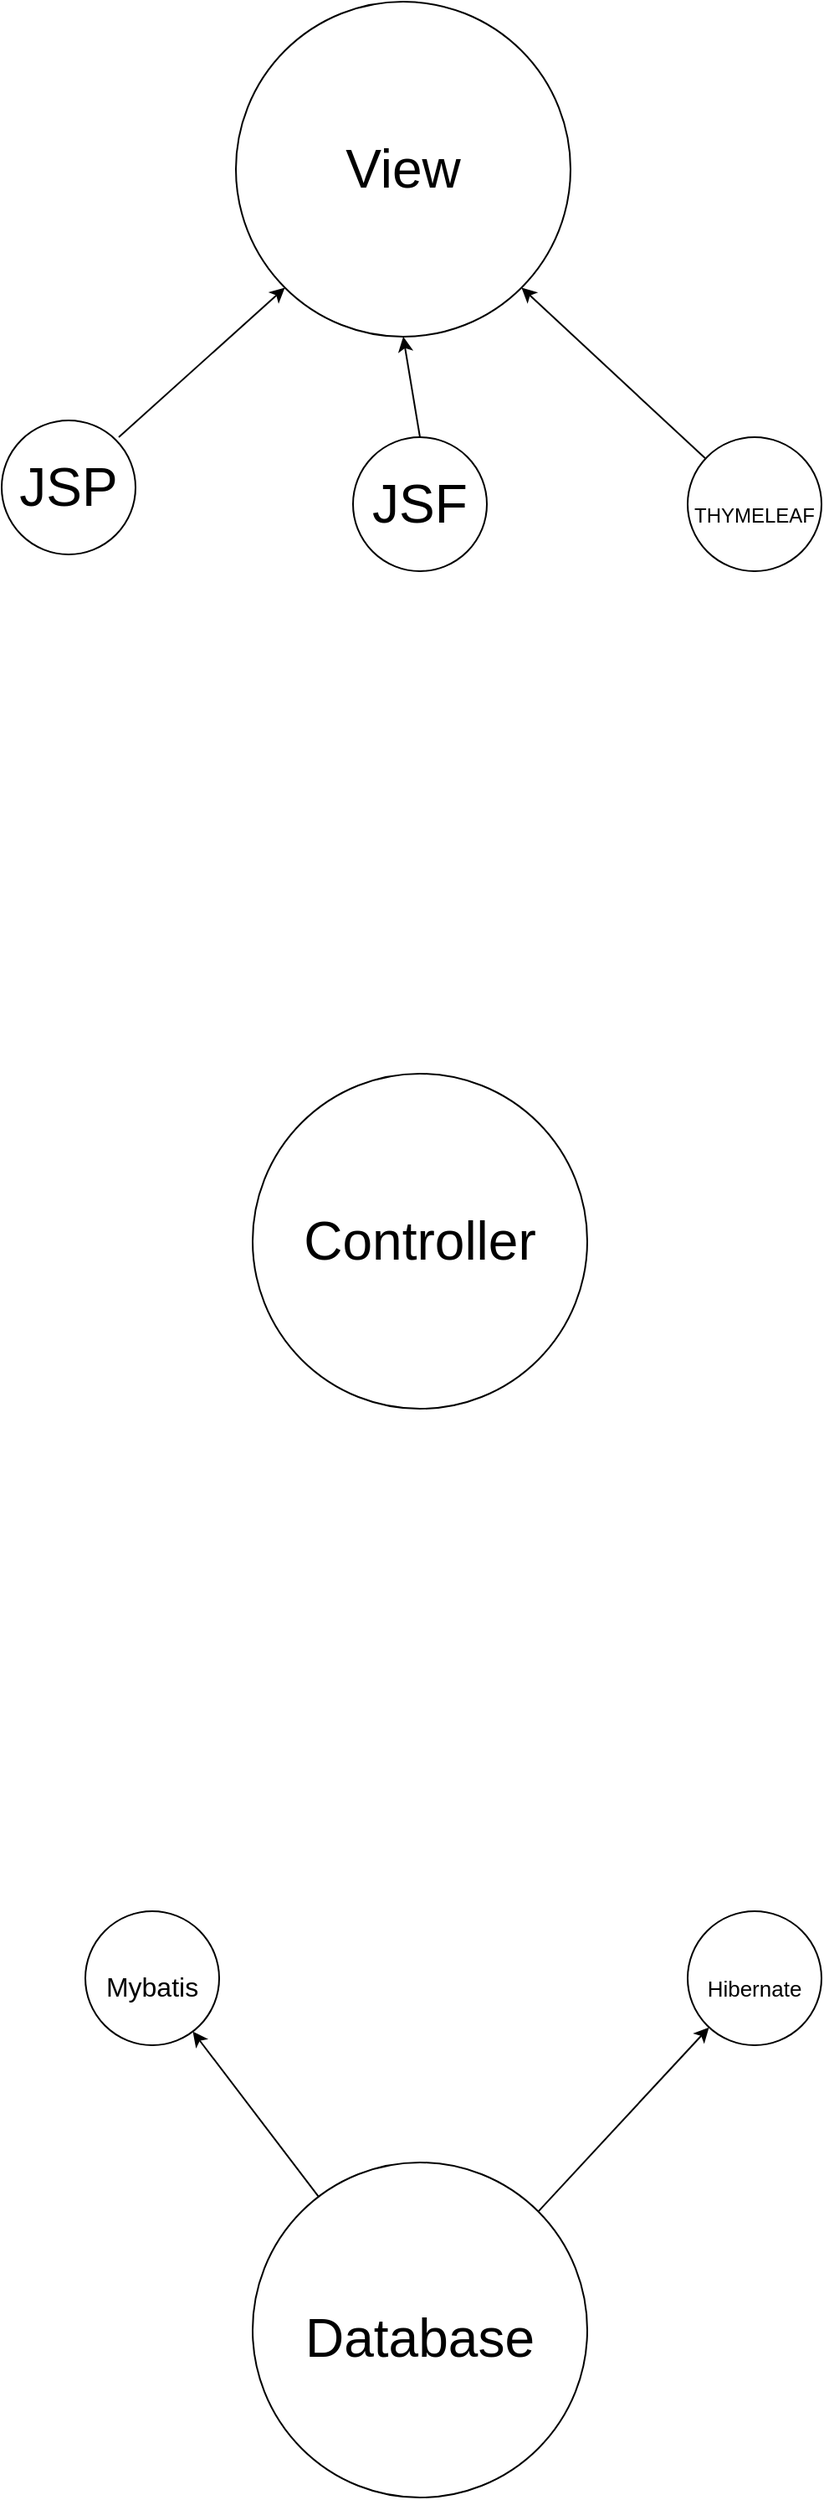 <mxfile version="20.2.7" type="github">
  <diagram id="UCTBPBXyAgcOPsaWjvLG" name="Trang-1">
    <mxGraphModel dx="1021" dy="1689" grid="1" gridSize="10" guides="1" tooltips="1" connect="1" arrows="1" fold="1" page="1" pageScale="1" pageWidth="827" pageHeight="1169" math="0" shadow="0">
      <root>
        <mxCell id="0" />
        <mxCell id="1" parent="0" />
        <mxCell id="1FAgS64xWaHGTDOJmmW1-8" value="" style="group" vertex="1" connectable="0" parent="1">
          <mxGeometry x="730" y="-100" width="200" height="200" as="geometry" />
        </mxCell>
        <mxCell id="1FAgS64xWaHGTDOJmmW1-3" value="" style="ellipse;whiteSpace=wrap;html=1;" vertex="1" parent="1FAgS64xWaHGTDOJmmW1-8">
          <mxGeometry width="200" height="200" as="geometry" />
        </mxCell>
        <mxCell id="1FAgS64xWaHGTDOJmmW1-5" value="&lt;font style=&quot;font-size: 32px;&quot;&gt;View&lt;/font&gt;" style="text;html=1;strokeColor=none;fillColor=none;align=center;verticalAlign=middle;whiteSpace=wrap;rounded=0;strokeWidth=1;" vertex="1" parent="1FAgS64xWaHGTDOJmmW1-8">
          <mxGeometry x="30" y="35" width="140" height="130" as="geometry" />
        </mxCell>
        <mxCell id="1FAgS64xWaHGTDOJmmW1-9" value="" style="group" vertex="1" connectable="0" parent="1">
          <mxGeometry x="740" y="540" width="200" height="200" as="geometry" />
        </mxCell>
        <mxCell id="1FAgS64xWaHGTDOJmmW1-2" value="" style="ellipse;whiteSpace=wrap;html=1;" vertex="1" parent="1FAgS64xWaHGTDOJmmW1-9">
          <mxGeometry width="200" height="200" as="geometry" />
        </mxCell>
        <mxCell id="1FAgS64xWaHGTDOJmmW1-6" value="&lt;font style=&quot;font-size: 32px;&quot;&gt;Controller&lt;br&gt;&lt;/font&gt;" style="text;html=1;strokeColor=none;fillColor=none;align=center;verticalAlign=middle;whiteSpace=wrap;rounded=0;strokeWidth=1;" vertex="1" parent="1FAgS64xWaHGTDOJmmW1-9">
          <mxGeometry x="30" y="35" width="140" height="130" as="geometry" />
        </mxCell>
        <mxCell id="1FAgS64xWaHGTDOJmmW1-10" value="" style="group" vertex="1" connectable="0" parent="1">
          <mxGeometry x="740" y="1190" width="200" height="200" as="geometry" />
        </mxCell>
        <mxCell id="1FAgS64xWaHGTDOJmmW1-1" value="" style="ellipse;whiteSpace=wrap;html=1;" vertex="1" parent="1FAgS64xWaHGTDOJmmW1-10">
          <mxGeometry width="200" height="200" as="geometry" />
        </mxCell>
        <mxCell id="1FAgS64xWaHGTDOJmmW1-4" value="&lt;font style=&quot;font-size: 32px;&quot;&gt;Database&lt;br&gt;&lt;/font&gt;" style="text;html=1;strokeColor=none;fillColor=none;align=center;verticalAlign=middle;whiteSpace=wrap;rounded=0;strokeWidth=1;" vertex="1" parent="1FAgS64xWaHGTDOJmmW1-10">
          <mxGeometry x="30" y="40" width="140" height="130" as="geometry" />
        </mxCell>
        <mxCell id="1FAgS64xWaHGTDOJmmW1-16" value="" style="group" vertex="1" connectable="0" parent="1">
          <mxGeometry x="590" y="150" width="80" height="80" as="geometry" />
        </mxCell>
        <mxCell id="1FAgS64xWaHGTDOJmmW1-14" value="" style="ellipse;whiteSpace=wrap;html=1;aspect=fixed;fontSize=32;strokeWidth=1;" vertex="1" parent="1FAgS64xWaHGTDOJmmW1-16">
          <mxGeometry width="80" height="80" as="geometry" />
        </mxCell>
        <mxCell id="1FAgS64xWaHGTDOJmmW1-15" value="JSP" style="text;html=1;strokeColor=none;fillColor=none;align=center;verticalAlign=middle;whiteSpace=wrap;rounded=0;fontSize=32;" vertex="1" parent="1FAgS64xWaHGTDOJmmW1-16">
          <mxGeometry x="10" y="25" width="60" height="30" as="geometry" />
        </mxCell>
        <mxCell id="1FAgS64xWaHGTDOJmmW1-26" value="" style="endArrow=classic;html=1;rounded=0;fontSize=12;entryX=0;entryY=1;entryDx=0;entryDy=0;" edge="1" parent="1FAgS64xWaHGTDOJmmW1-16" target="1FAgS64xWaHGTDOJmmW1-3">
          <mxGeometry width="50" height="50" relative="1" as="geometry">
            <mxPoint x="70" y="10" as="sourcePoint" />
            <mxPoint x="70" y="10" as="targetPoint" />
          </mxGeometry>
        </mxCell>
        <mxCell id="1FAgS64xWaHGTDOJmmW1-18" value="JSF" style="ellipse;whiteSpace=wrap;html=1;aspect=fixed;fontSize=32;strokeWidth=1;" vertex="1" parent="1">
          <mxGeometry x="800" y="160" width="80" height="80" as="geometry" />
        </mxCell>
        <mxCell id="1FAgS64xWaHGTDOJmmW1-22" value="&lt;font style=&quot;font-size: 12px;&quot;&gt;THYMELEAF&lt;/font&gt;" style="ellipse;whiteSpace=wrap;html=1;aspect=fixed;fontSize=32;strokeWidth=1;" vertex="1" parent="1">
          <mxGeometry x="1000" y="160" width="80" height="80" as="geometry" />
        </mxCell>
        <mxCell id="1FAgS64xWaHGTDOJmmW1-27" value="" style="endArrow=classic;html=1;rounded=0;fontSize=12;entryX=0.5;entryY=1;entryDx=0;entryDy=0;exitX=0.5;exitY=0;exitDx=0;exitDy=0;" edge="1" parent="1" source="1FAgS64xWaHGTDOJmmW1-18" target="1FAgS64xWaHGTDOJmmW1-3">
          <mxGeometry width="50" height="50" relative="1" as="geometry">
            <mxPoint x="680" y="180" as="sourcePoint" />
            <mxPoint x="779.289" y="20.711" as="targetPoint" />
          </mxGeometry>
        </mxCell>
        <mxCell id="1FAgS64xWaHGTDOJmmW1-28" value="" style="endArrow=classic;html=1;rounded=0;fontSize=12;entryX=1;entryY=1;entryDx=0;entryDy=0;" edge="1" parent="1" source="1FAgS64xWaHGTDOJmmW1-22" target="1FAgS64xWaHGTDOJmmW1-3">
          <mxGeometry width="50" height="50" relative="1" as="geometry">
            <mxPoint x="690" y="190" as="sourcePoint" />
            <mxPoint x="789.289" y="30.711" as="targetPoint" />
          </mxGeometry>
        </mxCell>
        <mxCell id="1FAgS64xWaHGTDOJmmW1-36" value="" style="group" vertex="1" connectable="0" parent="1">
          <mxGeometry x="1000" y="1040" width="80" height="80" as="geometry" />
        </mxCell>
        <mxCell id="1FAgS64xWaHGTDOJmmW1-37" value="" style="ellipse;whiteSpace=wrap;html=1;aspect=fixed;fontSize=32;strokeWidth=1;" vertex="1" parent="1FAgS64xWaHGTDOJmmW1-36">
          <mxGeometry width="80" height="80" as="geometry" />
        </mxCell>
        <mxCell id="1FAgS64xWaHGTDOJmmW1-38" value="&lt;font style=&quot;font-size: 13px;&quot;&gt;Hibernate&lt;/font&gt;" style="text;html=1;strokeColor=none;fillColor=none;align=center;verticalAlign=middle;whiteSpace=wrap;rounded=0;fontSize=32;" vertex="1" parent="1FAgS64xWaHGTDOJmmW1-36">
          <mxGeometry x="10" y="25" width="60" height="30" as="geometry" />
        </mxCell>
        <mxCell id="1FAgS64xWaHGTDOJmmW1-39" value="" style="endArrow=classic;html=1;rounded=0;fontSize=12;entryX=0;entryY=1;entryDx=0;entryDy=0;" edge="1" parent="1FAgS64xWaHGTDOJmmW1-36">
          <mxGeometry width="50" height="50" relative="1" as="geometry">
            <mxPoint x="70" y="10" as="sourcePoint" />
            <mxPoint x="70" y="10" as="targetPoint" />
          </mxGeometry>
        </mxCell>
        <mxCell id="1FAgS64xWaHGTDOJmmW1-40" value="" style="group" vertex="1" connectable="0" parent="1">
          <mxGeometry x="640" y="1040" width="80" height="80" as="geometry" />
        </mxCell>
        <mxCell id="1FAgS64xWaHGTDOJmmW1-41" value="" style="ellipse;whiteSpace=wrap;html=1;aspect=fixed;fontSize=32;strokeWidth=1;" vertex="1" parent="1FAgS64xWaHGTDOJmmW1-40">
          <mxGeometry width="80" height="80" as="geometry" />
        </mxCell>
        <mxCell id="1FAgS64xWaHGTDOJmmW1-42" value="&lt;font style=&quot;font-size: 16px;&quot;&gt;Mybatis&lt;/font&gt;" style="text;html=1;strokeColor=none;fillColor=none;align=center;verticalAlign=middle;whiteSpace=wrap;rounded=0;fontSize=32;" vertex="1" parent="1FAgS64xWaHGTDOJmmW1-40">
          <mxGeometry x="10" y="25" width="60" height="30" as="geometry" />
        </mxCell>
        <mxCell id="1FAgS64xWaHGTDOJmmW1-43" value="" style="endArrow=classic;html=1;rounded=0;fontSize=12;entryX=0;entryY=1;entryDx=0;entryDy=0;" edge="1" parent="1FAgS64xWaHGTDOJmmW1-40">
          <mxGeometry width="50" height="50" relative="1" as="geometry">
            <mxPoint x="70" y="10" as="sourcePoint" />
            <mxPoint x="70" y="10" as="targetPoint" />
          </mxGeometry>
        </mxCell>
        <mxCell id="1FAgS64xWaHGTDOJmmW1-45" value="" style="endArrow=classic;html=1;rounded=0;fontSize=13;" edge="1" parent="1" source="1FAgS64xWaHGTDOJmmW1-1" target="1FAgS64xWaHGTDOJmmW1-41">
          <mxGeometry width="50" height="50" relative="1" as="geometry">
            <mxPoint x="690" y="1190" as="sourcePoint" />
            <mxPoint x="740" y="1140" as="targetPoint" />
          </mxGeometry>
        </mxCell>
        <mxCell id="1FAgS64xWaHGTDOJmmW1-46" value="" style="endArrow=classic;html=1;rounded=0;fontSize=13;exitX=1;exitY=0;exitDx=0;exitDy=0;" edge="1" parent="1" source="1FAgS64xWaHGTDOJmmW1-1" target="1FAgS64xWaHGTDOJmmW1-37">
          <mxGeometry width="50" height="50" relative="1" as="geometry">
            <mxPoint x="710" y="1120" as="sourcePoint" />
            <mxPoint x="760" y="1070" as="targetPoint" />
          </mxGeometry>
        </mxCell>
      </root>
    </mxGraphModel>
  </diagram>
</mxfile>
